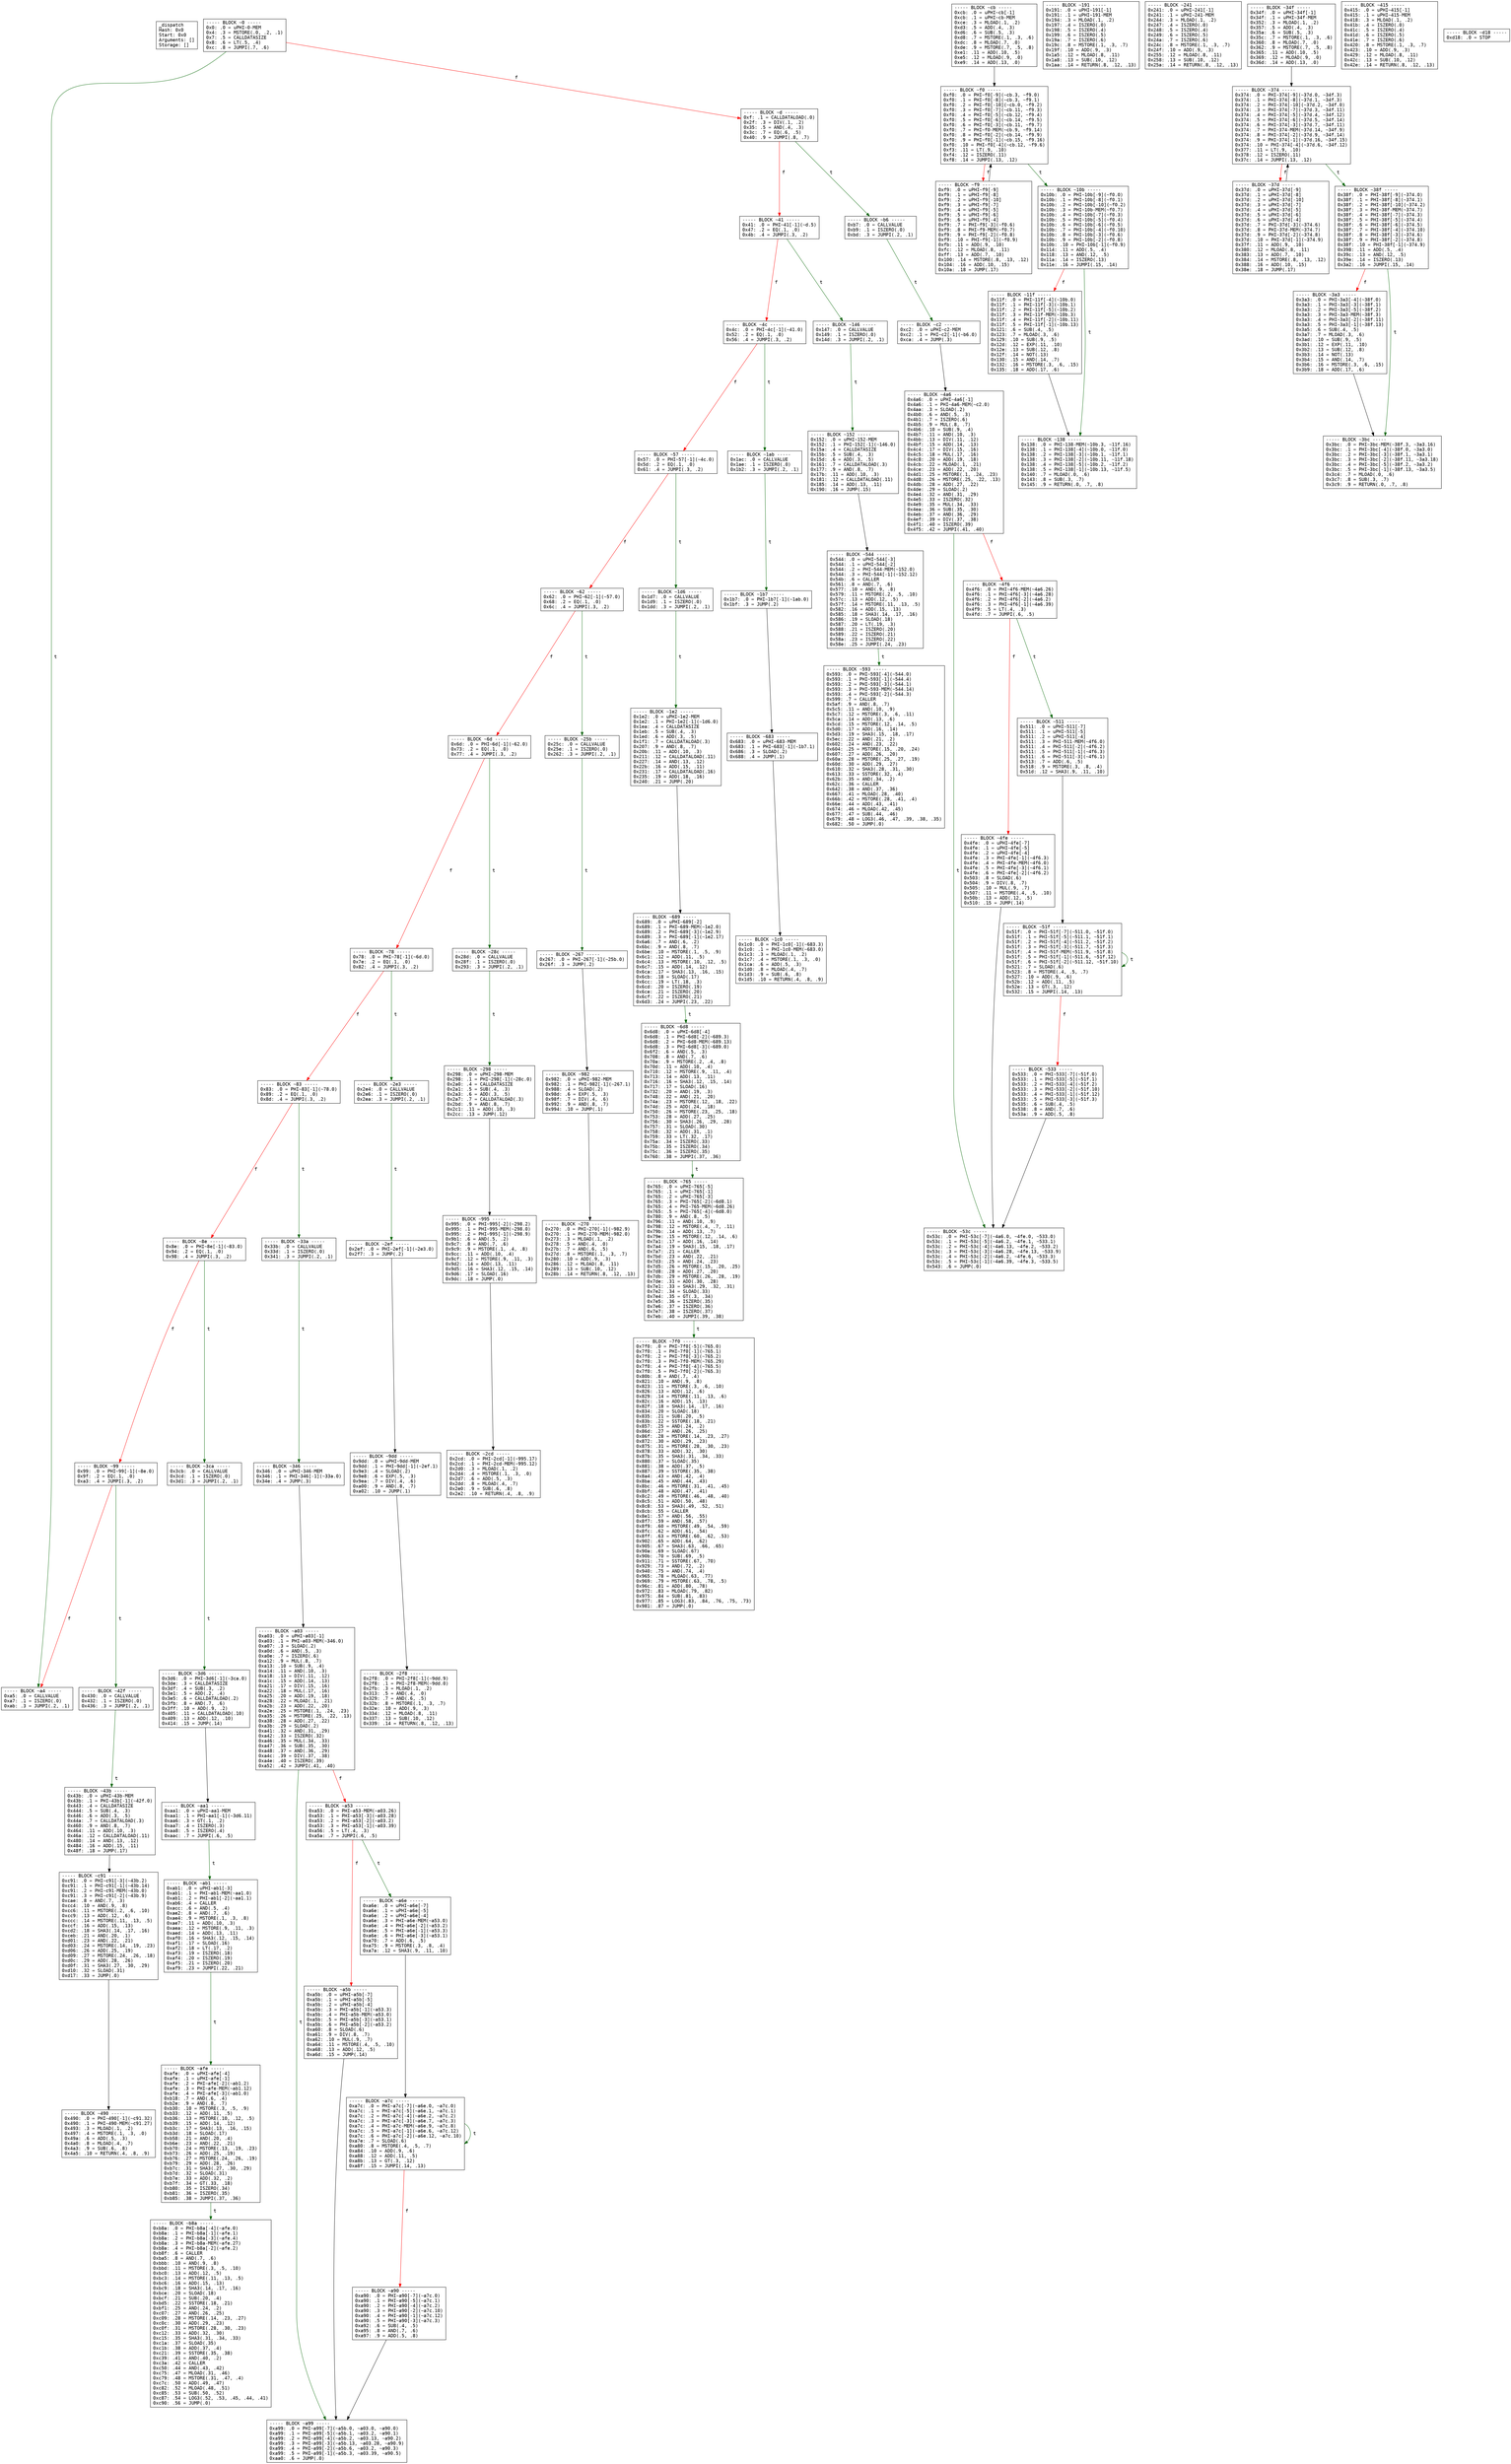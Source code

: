 
digraph G {
graph [fontname = "consolas"];
node  [fontname = "consolas"];
edge  [fontname = "consolas"];
ff [label="{_dispatch\lHash: 0x0\lStart: 0x0\lArguments: []\lStorage: []\l}", shape="record"];
block_0 [label="----- BLOCK ~0 -----\l0x0: .0 = uPHI~0-MEM\l0x4: .3 = MSTORE(.0, .2, .1)\l0x7: .5 = CALLDATASIZE\l0x8: .6 = LT(.5, .4)\l0xc: .8 = JUMPI(.7, .6)\l", shape="record"];
block_d [label="----- BLOCK ~d -----\l0xf: .1 = CALLDATALOAD(.0)\l0x2f: .3 = DIV(.1, .2)\l0x35: .5 = AND(.4, .3)\l0x3c: .7 = EQ(.6, .5)\l0x40: .9 = JUMPI(.8, .7)\l", shape="record"];
block_41 [label="----- BLOCK ~41 -----\l0x41: .0 = PHI~41[-1](~d.5)\l0x47: .2 = EQ(.1, .0)\l0x4b: .4 = JUMPI(.3, .2)\l", shape="record"];
block_4c [label="----- BLOCK ~4c -----\l0x4c: .0 = PHI~4c[-1](~41.0)\l0x52: .2 = EQ(.1, .0)\l0x56: .4 = JUMPI(.3, .2)\l", shape="record"];
block_57 [label="----- BLOCK ~57 -----\l0x57: .0 = PHI~57[-1](~4c.0)\l0x5d: .2 = EQ(.1, .0)\l0x61: .4 = JUMPI(.3, .2)\l", shape="record"];
block_62 [label="----- BLOCK ~62 -----\l0x62: .0 = PHI~62[-1](~57.0)\l0x68: .2 = EQ(.1, .0)\l0x6c: .4 = JUMPI(.3, .2)\l", shape="record"];
block_6d [label="----- BLOCK ~6d -----\l0x6d: .0 = PHI~6d[-1](~62.0)\l0x73: .2 = EQ(.1, .0)\l0x77: .4 = JUMPI(.3, .2)\l", shape="record"];
block_78 [label="----- BLOCK ~78 -----\l0x78: .0 = PHI~78[-1](~6d.0)\l0x7e: .2 = EQ(.1, .0)\l0x82: .4 = JUMPI(.3, .2)\l", shape="record"];
block_83 [label="----- BLOCK ~83 -----\l0x83: .0 = PHI~83[-1](~78.0)\l0x89: .2 = EQ(.1, .0)\l0x8d: .4 = JUMPI(.3, .2)\l", shape="record"];
block_8e [label="----- BLOCK ~8e -----\l0x8e: .0 = PHI~8e[-1](~83.0)\l0x94: .2 = EQ(.1, .0)\l0x98: .4 = JUMPI(.3, .2)\l", shape="record"];
block_99 [label="----- BLOCK ~99 -----\l0x99: .0 = PHI~99[-1](~8e.0)\l0x9f: .2 = EQ(.1, .0)\l0xa3: .4 = JUMPI(.3, .2)\l", shape="record"];
block_a4 [label="----- BLOCK ~a4 -----\l0xa5: .0 = CALLVALUE\l0xa7: .1 = ISZERO(.0)\l0xab: .3 = JUMPI(.2, .1)\l", shape="record"];
block_b6 [label="----- BLOCK ~b6 -----\l0xb7: .0 = CALLVALUE\l0xb9: .1 = ISZERO(.0)\l0xbd: .3 = JUMPI(.2, .1)\l", shape="record"];
block_c2 [label="----- BLOCK ~c2 -----\l0xc2: .0 = uPHI~c2-MEM\l0xc2: .1 = PHI~c2[-1](~b6.0)\l0xca: .4 = JUMP(.3)\l", shape="record"];
block_cb [label="----- BLOCK ~cb -----\l0xcb: .0 = uPHI~cb[-1]\l0xcb: .1 = uPHI~cb-MEM\l0xce: .3 = MLOAD(.1, .2)\l0xd3: .5 = ADD(.4, .3)\l0xd6: .6 = SUB(.5, .3)\l0xd8: .7 = MSTORE(.1, .3, .6)\l0xdc: .8 = MLOAD(.7, .0)\l0xde: .9 = MSTORE(.7, .5, .8)\l0xe1: .11 = ADD(.10, .5)\l0xe5: .12 = MLOAD(.9, .0)\l0xe9: .14 = ADD(.13, .0)\l", shape="record"];
block_f0 [label="----- BLOCK ~f0 -----\l0xf0: .0 = PHI~f0[-9](~cb.3, ~f9.0)\l0xf0: .1 = PHI~f0[-8](~cb.3, ~f9.1)\l0xf0: .2 = PHI~f0[-10](~cb.0, ~f9.2)\l0xf0: .3 = PHI~f0[-7](~cb.11, ~f9.3)\l0xf0: .4 = PHI~f0[-5](~cb.12, ~f9.4)\l0xf0: .5 = PHI~f0[-6](~cb.14, ~f9.5)\l0xf0: .6 = PHI~f0[-3](~cb.11, ~f9.7)\l0xf0: .7 = PHI~f0-MEM(~cb.9, ~f9.14)\l0xf0: .8 = PHI~f0[-2](~cb.14, ~f9.9)\l0xf0: .9 = PHI~f0[-1](~cb.15, ~f9.16)\l0xf0: .10 = PHI~f0[-4](~cb.12, ~f9.6)\l0xf3: .11 = LT(.9, .10)\l0xf4: .12 = ISZERO(.11)\l0xf8: .14 = JUMPI(.13, .12)\l", shape="record"];
block_f9 [label="----- BLOCK ~f9 -----\l0xf9: .0 = uPHI~f9[-9]\l0xf9: .1 = uPHI~f9[-8]\l0xf9: .2 = uPHI~f9[-10]\l0xf9: .3 = uPHI~f9[-7]\l0xf9: .4 = uPHI~f9[-5]\l0xf9: .5 = uPHI~f9[-6]\l0xf9: .6 = uPHI~f9[-4]\l0xf9: .7 = PHI~f9[-3](~f0.6)\l0xf9: .8 = PHI~f9-MEM(~f0.7)\l0xf9: .9 = PHI~f9[-2](~f0.8)\l0xf9: .10 = PHI~f9[-1](~f0.9)\l0xfb: .11 = ADD(.9, .10)\l0xfc: .12 = MLOAD(.8, .11)\l0xff: .13 = ADD(.7, .10)\l0x100: .14 = MSTORE(.8, .13, .12)\l0x104: .16 = ADD(.10, .15)\l0x10a: .18 = JUMP(.17)\l", shape="record"];
block_10b [label="----- BLOCK ~10b -----\l0x10b: .0 = PHI~10b[-9](~f0.0)\l0x10b: .1 = PHI~10b[-8](~f0.1)\l0x10b: .2 = PHI~10b[-10](~f0.2)\l0x10b: .3 = PHI~10b-MEM(~f0.7)\l0x10b: .4 = PHI~10b[-7](~f0.3)\l0x10b: .5 = PHI~10b[-5](~f0.4)\l0x10b: .6 = PHI~10b[-6](~f0.5)\l0x10b: .7 = PHI~10b[-4](~f0.10)\l0x10b: .8 = PHI~10b[-3](~f0.6)\l0x10b: .9 = PHI~10b[-2](~f0.8)\l0x10b: .10 = PHI~10b[-1](~f0.9)\l0x114: .11 = ADD(.5, .4)\l0x118: .13 = AND(.12, .5)\l0x11a: .14 = ISZERO(.13)\l0x11e: .16 = JUMPI(.15, .14)\l", shape="record"];
block_11f [label="----- BLOCK ~11f -----\l0x11f: .0 = PHI~11f[-4](~10b.0)\l0x11f: .1 = PHI~11f[-3](~10b.1)\l0x11f: .2 = PHI~11f[-5](~10b.2)\l0x11f: .3 = PHI~11f-MEM(~10b.3)\l0x11f: .4 = PHI~11f[-2](~10b.11)\l0x11f: .5 = PHI~11f[-1](~10b.13)\l0x121: .6 = SUB(.4, .5)\l0x123: .7 = MLOAD(.3, .6)\l0x129: .10 = SUB(.9, .5)\l0x12d: .12 = EXP(.11, .10)\l0x12e: .13 = SUB(.12, .8)\l0x12f: .14 = NOT(.13)\l0x130: .15 = AND(.14, .7)\l0x132: .16 = MSTORE(.3, .6, .15)\l0x135: .18 = ADD(.17, .6)\l", shape="record"];
block_138 [label="----- BLOCK ~138 -----\l0x138: .0 = PHI~138-MEM(~10b.3, ~11f.16)\l0x138: .1 = PHI~138[-4](~10b.0, ~11f.0)\l0x138: .2 = PHI~138[-3](~10b.1, ~11f.1)\l0x138: .3 = PHI~138[-2](~10b.11, ~11f.18)\l0x138: .4 = PHI~138[-5](~10b.2, ~11f.2)\l0x138: .5 = PHI~138[-1](~10b.13, ~11f.5)\l0x140: .7 = MLOAD(.0, .6)\l0x143: .8 = SUB(.3, .7)\l0x145: .9 = RETURN(.0, .7, .8)\l", shape="record"];
block_146 [label="----- BLOCK ~146 -----\l0x147: .0 = CALLVALUE\l0x149: .1 = ISZERO(.0)\l0x14d: .3 = JUMPI(.2, .1)\l", shape="record"];
block_152 [label="----- BLOCK ~152 -----\l0x152: .0 = uPHI~152-MEM\l0x152: .1 = PHI~152[-1](~146.0)\l0x15a: .4 = CALLDATASIZE\l0x15b: .5 = SUB(.4, .3)\l0x15d: .6 = ADD(.3, .5)\l0x161: .7 = CALLDATALOAD(.3)\l0x177: .9 = AND(.8, .7)\l0x17b: .11 = ADD(.10, .3)\l0x181: .12 = CALLDATALOAD(.11)\l0x185: .14 = ADD(.13, .11)\l0x190: .16 = JUMP(.15)\l", shape="record"];
block_191 [label="----- BLOCK ~191 -----\l0x191: .0 = uPHI~191[-1]\l0x191: .1 = uPHI~191-MEM\l0x194: .3 = MLOAD(.1, .2)\l0x197: .4 = ISZERO(.0)\l0x198: .5 = ISZERO(.4)\l0x199: .6 = ISZERO(.5)\l0x19a: .7 = ISZERO(.6)\l0x19c: .8 = MSTORE(.1, .3, .7)\l0x19f: .10 = ADD(.9, .3)\l0x1a5: .12 = MLOAD(.8, .11)\l0x1a8: .13 = SUB(.10, .12)\l0x1aa: .14 = RETURN(.8, .12, .13)\l", shape="record"];
block_1ab [label="----- BLOCK ~1ab -----\l0x1ac: .0 = CALLVALUE\l0x1ae: .1 = ISZERO(.0)\l0x1b2: .3 = JUMPI(.2, .1)\l", shape="record"];
block_1b7 [label="----- BLOCK ~1b7 -----\l0x1b7: .0 = PHI~1b7[-1](~1ab.0)\l0x1bf: .3 = JUMP(.2)\l", shape="record"];
block_1c0 [label="----- BLOCK ~1c0 -----\l0x1c0: .0 = PHI~1c0[-1](~683.3)\l0x1c0: .1 = PHI~1c0-MEM(~683.0)\l0x1c3: .3 = MLOAD(.1, .2)\l0x1c7: .4 = MSTORE(.1, .3, .0)\l0x1ca: .6 = ADD(.5, .3)\l0x1d0: .8 = MLOAD(.4, .7)\l0x1d3: .9 = SUB(.6, .8)\l0x1d5: .10 = RETURN(.4, .8, .9)\l", shape="record"];
block_1d6 [label="----- BLOCK ~1d6 -----\l0x1d7: .0 = CALLVALUE\l0x1d9: .1 = ISZERO(.0)\l0x1dd: .3 = JUMPI(.2, .1)\l", shape="record"];
block_1e2 [label="----- BLOCK ~1e2 -----\l0x1e2: .0 = uPHI~1e2-MEM\l0x1e2: .1 = PHI~1e2[-1](~1d6.0)\l0x1ea: .4 = CALLDATASIZE\l0x1eb: .5 = SUB(.4, .3)\l0x1ed: .6 = ADD(.3, .5)\l0x1f1: .7 = CALLDATALOAD(.3)\l0x207: .9 = AND(.8, .7)\l0x20b: .11 = ADD(.10, .3)\l0x211: .12 = CALLDATALOAD(.11)\l0x227: .14 = AND(.13, .12)\l0x22b: .16 = ADD(.15, .11)\l0x231: .17 = CALLDATALOAD(.16)\l0x235: .19 = ADD(.18, .16)\l0x240: .21 = JUMP(.20)\l", shape="record"];
block_241 [label="----- BLOCK ~241 -----\l0x241: .0 = uPHI~241[-1]\l0x241: .1 = uPHI~241-MEM\l0x244: .3 = MLOAD(.1, .2)\l0x247: .4 = ISZERO(.0)\l0x248: .5 = ISZERO(.4)\l0x249: .6 = ISZERO(.5)\l0x24a: .7 = ISZERO(.6)\l0x24c: .8 = MSTORE(.1, .3, .7)\l0x24f: .10 = ADD(.9, .3)\l0x255: .12 = MLOAD(.8, .11)\l0x258: .13 = SUB(.10, .12)\l0x25a: .14 = RETURN(.8, .12, .13)\l", shape="record"];
block_25b [label="----- BLOCK ~25b -----\l0x25c: .0 = CALLVALUE\l0x25e: .1 = ISZERO(.0)\l0x262: .3 = JUMPI(.2, .1)\l", shape="record"];
block_267 [label="----- BLOCK ~267 -----\l0x267: .0 = PHI~267[-1](~25b.0)\l0x26f: .3 = JUMP(.2)\l", shape="record"];
block_270 [label="----- BLOCK ~270 -----\l0x270: .0 = PHI~270[-1](~982.9)\l0x270: .1 = PHI~270-MEM(~982.0)\l0x273: .3 = MLOAD(.1, .2)\l0x278: .5 = AND(.4, .0)\l0x27b: .7 = AND(.6, .5)\l0x27d: .8 = MSTORE(.1, .3, .7)\l0x280: .10 = ADD(.9, .3)\l0x286: .12 = MLOAD(.8, .11)\l0x289: .13 = SUB(.10, .12)\l0x28b: .14 = RETURN(.8, .12, .13)\l", shape="record"];
block_28c [label="----- BLOCK ~28c -----\l0x28d: .0 = CALLVALUE\l0x28f: .1 = ISZERO(.0)\l0x293: .3 = JUMPI(.2, .1)\l", shape="record"];
block_298 [label="----- BLOCK ~298 -----\l0x298: .0 = uPHI~298-MEM\l0x298: .1 = PHI~298[-1](~28c.0)\l0x2a0: .4 = CALLDATASIZE\l0x2a1: .5 = SUB(.4, .3)\l0x2a3: .6 = ADD(.3, .5)\l0x2a7: .7 = CALLDATALOAD(.3)\l0x2bd: .9 = AND(.8, .7)\l0x2c1: .11 = ADD(.10, .3)\l0x2cc: .13 = JUMP(.12)\l", shape="record"];
block_2cd [label="----- BLOCK ~2cd -----\l0x2cd: .0 = PHI~2cd[-1](~995.17)\l0x2cd: .1 = PHI~2cd-MEM(~995.12)\l0x2d0: .3 = MLOAD(.1, .2)\l0x2d4: .4 = MSTORE(.1, .3, .0)\l0x2d7: .6 = ADD(.5, .3)\l0x2dd: .8 = MLOAD(.4, .7)\l0x2e0: .9 = SUB(.6, .8)\l0x2e2: .10 = RETURN(.4, .8, .9)\l", shape="record"];
block_2e3 [label="----- BLOCK ~2e3 -----\l0x2e4: .0 = CALLVALUE\l0x2e6: .1 = ISZERO(.0)\l0x2ea: .3 = JUMPI(.2, .1)\l", shape="record"];
block_2ef [label="----- BLOCK ~2ef -----\l0x2ef: .0 = PHI~2ef[-1](~2e3.0)\l0x2f7: .3 = JUMP(.2)\l", shape="record"];
block_2f8 [label="----- BLOCK ~2f8 -----\l0x2f8: .0 = PHI~2f8[-1](~9dd.9)\l0x2f8: .1 = PHI~2f8-MEM(~9dd.0)\l0x2fb: .3 = MLOAD(.1, .2)\l0x313: .5 = AND(.4, .0)\l0x329: .7 = AND(.6, .5)\l0x32b: .8 = MSTORE(.1, .3, .7)\l0x32e: .10 = ADD(.9, .3)\l0x334: .12 = MLOAD(.8, .11)\l0x337: .13 = SUB(.10, .12)\l0x339: .14 = RETURN(.8, .12, .13)\l", shape="record"];
block_33a [label="----- BLOCK ~33a -----\l0x33b: .0 = CALLVALUE\l0x33d: .1 = ISZERO(.0)\l0x341: .3 = JUMPI(.2, .1)\l", shape="record"];
block_346 [label="----- BLOCK ~346 -----\l0x346: .0 = uPHI~346-MEM\l0x346: .1 = PHI~346[-1](~33a.0)\l0x34e: .4 = JUMP(.3)\l", shape="record"];
block_34f [label="----- BLOCK ~34f -----\l0x34f: .0 = uPHI~34f[-1]\l0x34f: .1 = uPHI~34f-MEM\l0x352: .3 = MLOAD(.1, .2)\l0x357: .5 = ADD(.4, .3)\l0x35a: .6 = SUB(.5, .3)\l0x35c: .7 = MSTORE(.1, .3, .6)\l0x360: .8 = MLOAD(.7, .0)\l0x362: .9 = MSTORE(.7, .5, .8)\l0x365: .11 = ADD(.10, .5)\l0x369: .12 = MLOAD(.9, .0)\l0x36d: .14 = ADD(.13, .0)\l", shape="record"];
block_374 [label="----- BLOCK ~374 -----\l0x374: .0 = PHI~374[-9](~37d.0, ~34f.3)\l0x374: .1 = PHI~374[-8](~37d.1, ~34f.3)\l0x374: .2 = PHI~374[-10](~37d.2, ~34f.0)\l0x374: .3 = PHI~374[-7](~37d.3, ~34f.11)\l0x374: .4 = PHI~374[-5](~37d.4, ~34f.12)\l0x374: .5 = PHI~374[-6](~37d.5, ~34f.14)\l0x374: .6 = PHI~374[-3](~37d.7, ~34f.11)\l0x374: .7 = PHI~374-MEM(~37d.14, ~34f.9)\l0x374: .8 = PHI~374[-2](~37d.9, ~34f.14)\l0x374: .9 = PHI~374[-1](~37d.16, ~34f.15)\l0x374: .10 = PHI~374[-4](~37d.6, ~34f.12)\l0x377: .11 = LT(.9, .10)\l0x378: .12 = ISZERO(.11)\l0x37c: .14 = JUMPI(.13, .12)\l", shape="record"];
block_37d [label="----- BLOCK ~37d -----\l0x37d: .0 = uPHI~37d[-9]\l0x37d: .1 = uPHI~37d[-8]\l0x37d: .2 = uPHI~37d[-10]\l0x37d: .3 = uPHI~37d[-7]\l0x37d: .4 = uPHI~37d[-5]\l0x37d: .5 = uPHI~37d[-6]\l0x37d: .6 = uPHI~37d[-4]\l0x37d: .7 = PHI~37d[-3](~374.6)\l0x37d: .8 = PHI~37d-MEM(~374.7)\l0x37d: .9 = PHI~37d[-2](~374.8)\l0x37d: .10 = PHI~37d[-1](~374.9)\l0x37f: .11 = ADD(.9, .10)\l0x380: .12 = MLOAD(.8, .11)\l0x383: .13 = ADD(.7, .10)\l0x384: .14 = MSTORE(.8, .13, .12)\l0x388: .16 = ADD(.10, .15)\l0x38e: .18 = JUMP(.17)\l", shape="record"];
block_38f [label="----- BLOCK ~38f -----\l0x38f: .0 = PHI~38f[-9](~374.0)\l0x38f: .1 = PHI~38f[-8](~374.1)\l0x38f: .2 = PHI~38f[-10](~374.2)\l0x38f: .3 = PHI~38f-MEM(~374.7)\l0x38f: .4 = PHI~38f[-7](~374.3)\l0x38f: .5 = PHI~38f[-5](~374.4)\l0x38f: .6 = PHI~38f[-6](~374.5)\l0x38f: .7 = PHI~38f[-4](~374.10)\l0x38f: .8 = PHI~38f[-3](~374.6)\l0x38f: .9 = PHI~38f[-2](~374.8)\l0x38f: .10 = PHI~38f[-1](~374.9)\l0x398: .11 = ADD(.5, .4)\l0x39c: .13 = AND(.12, .5)\l0x39e: .14 = ISZERO(.13)\l0x3a2: .16 = JUMPI(.15, .14)\l", shape="record"];
block_3a3 [label="----- BLOCK ~3a3 -----\l0x3a3: .0 = PHI~3a3[-4](~38f.0)\l0x3a3: .1 = PHI~3a3[-3](~38f.1)\l0x3a3: .2 = PHI~3a3[-5](~38f.2)\l0x3a3: .3 = PHI~3a3-MEM(~38f.3)\l0x3a3: .4 = PHI~3a3[-2](~38f.11)\l0x3a3: .5 = PHI~3a3[-1](~38f.13)\l0x3a5: .6 = SUB(.4, .5)\l0x3a7: .7 = MLOAD(.3, .6)\l0x3ad: .10 = SUB(.9, .5)\l0x3b1: .12 = EXP(.11, .10)\l0x3b2: .13 = SUB(.12, .8)\l0x3b3: .14 = NOT(.13)\l0x3b4: .15 = AND(.14, .7)\l0x3b6: .16 = MSTORE(.3, .6, .15)\l0x3b9: .18 = ADD(.17, .6)\l", shape="record"];
block_3bc [label="----- BLOCK ~3bc -----\l0x3bc: .0 = PHI~3bc-MEM(~38f.3, ~3a3.16)\l0x3bc: .1 = PHI~3bc[-4](~38f.0, ~3a3.0)\l0x3bc: .2 = PHI~3bc[-3](~38f.1, ~3a3.1)\l0x3bc: .3 = PHI~3bc[-2](~38f.11, ~3a3.18)\l0x3bc: .4 = PHI~3bc[-5](~38f.2, ~3a3.2)\l0x3bc: .5 = PHI~3bc[-1](~38f.13, ~3a3.5)\l0x3c4: .7 = MLOAD(.0, .6)\l0x3c7: .8 = SUB(.3, .7)\l0x3c9: .9 = RETURN(.0, .7, .8)\l", shape="record"];
block_3ca [label="----- BLOCK ~3ca -----\l0x3cb: .0 = CALLVALUE\l0x3cd: .1 = ISZERO(.0)\l0x3d1: .3 = JUMPI(.2, .1)\l", shape="record"];
block_3d6 [label="----- BLOCK ~3d6 -----\l0x3d6: .0 = PHI~3d6[-1](~3ca.0)\l0x3de: .3 = CALLDATASIZE\l0x3df: .4 = SUB(.3, .2)\l0x3e1: .5 = ADD(.2, .4)\l0x3e5: .6 = CALLDATALOAD(.2)\l0x3fb: .8 = AND(.7, .6)\l0x3ff: .10 = ADD(.9, .2)\l0x405: .11 = CALLDATALOAD(.10)\l0x409: .13 = ADD(.12, .10)\l0x414: .15 = JUMP(.14)\l", shape="record"];
block_415 [label="----- BLOCK ~415 -----\l0x415: .0 = uPHI~415[-1]\l0x415: .1 = uPHI~415-MEM\l0x418: .3 = MLOAD(.1, .2)\l0x41b: .4 = ISZERO(.0)\l0x41c: .5 = ISZERO(.4)\l0x41d: .6 = ISZERO(.5)\l0x41e: .7 = ISZERO(.6)\l0x420: .8 = MSTORE(.1, .3, .7)\l0x423: .10 = ADD(.9, .3)\l0x429: .12 = MLOAD(.8, .11)\l0x42c: .13 = SUB(.10, .12)\l0x42e: .14 = RETURN(.8, .12, .13)\l", shape="record"];
block_42f [label="----- BLOCK ~42f -----\l0x430: .0 = CALLVALUE\l0x432: .1 = ISZERO(.0)\l0x436: .3 = JUMPI(.2, .1)\l", shape="record"];
block_43b [label="----- BLOCK ~43b -----\l0x43b: .0 = uPHI~43b-MEM\l0x43b: .1 = PHI~43b[-1](~42f.0)\l0x443: .4 = CALLDATASIZE\l0x444: .5 = SUB(.4, .3)\l0x446: .6 = ADD(.3, .5)\l0x44a: .7 = CALLDATALOAD(.3)\l0x460: .9 = AND(.8, .7)\l0x464: .11 = ADD(.10, .3)\l0x46a: .12 = CALLDATALOAD(.11)\l0x480: .14 = AND(.13, .12)\l0x484: .16 = ADD(.15, .11)\l0x48f: .18 = JUMP(.17)\l", shape="record"];
block_490 [label="----- BLOCK ~490 -----\l0x490: .0 = PHI~490[-1](~c91.32)\l0x490: .1 = PHI~490-MEM(~c91.27)\l0x493: .3 = MLOAD(.1, .2)\l0x497: .4 = MSTORE(.1, .3, .0)\l0x49a: .6 = ADD(.5, .3)\l0x4a0: .8 = MLOAD(.4, .7)\l0x4a3: .9 = SUB(.6, .8)\l0x4a5: .10 = RETURN(.4, .8, .9)\l", shape="record"];
block_4a6 [label="----- BLOCK ~4a6 -----\l0x4a6: .0 = uPHI~4a6[-1]\l0x4a6: .1 = PHI~4a6-MEM(~c2.0)\l0x4aa: .3 = SLOAD(.2)\l0x4b0: .6 = AND(.5, .3)\l0x4b1: .7 = ISZERO(.6)\l0x4b5: .9 = MUL(.8, .7)\l0x4b6: .10 = SUB(.9, .4)\l0x4b7: .11 = AND(.10, .3)\l0x4bb: .13 = DIV(.11, .12)\l0x4bf: .15 = ADD(.14, .13)\l0x4c4: .17 = DIV(.15, .16)\l0x4c5: .18 = MUL(.17, .16)\l0x4c8: .20 = ADD(.19, .18)\l0x4cb: .22 = MLOAD(.1, .21)\l0x4ce: .23 = ADD(.22, .20)\l0x4d1: .25 = MSTORE(.1, .24, .23)\l0x4d8: .26 = MSTORE(.25, .22, .13)\l0x4db: .28 = ADD(.27, .22)\l0x4de: .29 = SLOAD(.2)\l0x4e4: .32 = AND(.31, .29)\l0x4e5: .33 = ISZERO(.32)\l0x4e9: .35 = MUL(.34, .33)\l0x4ea: .36 = SUB(.35, .30)\l0x4eb: .37 = AND(.36, .29)\l0x4ef: .39 = DIV(.37, .38)\l0x4f1: .40 = ISZERO(.39)\l0x4f5: .42 = JUMPI(.41, .40)\l", shape="record"];
block_4f6 [label="----- BLOCK ~4f6 -----\l0x4f6: .0 = PHI~4f6-MEM(~4a6.26)\l0x4f6: .1 = PHI~4f6[-3](~4a6.28)\l0x4f6: .2 = PHI~4f6[-2](~4a6.2)\l0x4f6: .3 = PHI~4f6[-1](~4a6.39)\l0x4f9: .5 = LT(.4, .3)\l0x4fd: .7 = JUMPI(.6, .5)\l", shape="record"];
block_4fe [label="----- BLOCK ~4fe -----\l0x4fe: .0 = uPHI~4fe[-7]\l0x4fe: .1 = uPHI~4fe[-5]\l0x4fe: .2 = uPHI~4fe[-4]\l0x4fe: .3 = PHI~4fe[-1](~4f6.3)\l0x4fe: .4 = PHI~4fe-MEM(~4f6.0)\l0x4fe: .5 = PHI~4fe[-3](~4f6.1)\l0x4fe: .6 = PHI~4fe[-2](~4f6.2)\l0x503: .8 = SLOAD(.6)\l0x504: .9 = DIV(.8, .7)\l0x505: .10 = MUL(.9, .7)\l0x507: .11 = MSTORE(.4, .5, .10)\l0x50b: .13 = ADD(.12, .5)\l0x510: .15 = JUMP(.14)\l", shape="record"];
block_511 [label="----- BLOCK ~511 -----\l0x511: .0 = uPHI~511[-7]\l0x511: .1 = uPHI~511[-5]\l0x511: .2 = uPHI~511[-4]\l0x511: .3 = PHI~511-MEM(~4f6.0)\l0x511: .4 = PHI~511[-2](~4f6.2)\l0x511: .5 = PHI~511[-1](~4f6.3)\l0x511: .6 = PHI~511[-3](~4f6.1)\l0x513: .7 = ADD(.6, .5)\l0x518: .9 = MSTORE(.3, .8, .4)\l0x51d: .12 = SHA3(.9, .11, .10)\l", shape="record"];
block_51f [label="----- BLOCK ~51f -----\l0x51f: .0 = PHI~51f[-7](~511.0, ~51f.0)\l0x51f: .1 = PHI~51f[-5](~511.1, ~51f.1)\l0x51f: .2 = PHI~51f[-4](~511.2, ~51f.2)\l0x51f: .3 = PHI~51f[-3](~511.7, ~51f.3)\l0x51f: .4 = PHI~51f-MEM(~511.9, ~51f.8)\l0x51f: .5 = PHI~51f[-1](~511.6, ~51f.12)\l0x51f: .6 = PHI~51f[-2](~511.12, ~51f.10)\l0x521: .7 = SLOAD(.6)\l0x523: .8 = MSTORE(.4, .5, .7)\l0x527: .10 = ADD(.9, .6)\l0x52b: .12 = ADD(.11, .5)\l0x52e: .13 = GT(.3, .12)\l0x532: .15 = JUMPI(.14, .13)\l", shape="record"];
block_533 [label="----- BLOCK ~533 -----\l0x533: .0 = PHI~533[-7](~51f.0)\l0x533: .1 = PHI~533[-5](~51f.1)\l0x533: .2 = PHI~533[-4](~51f.2)\l0x533: .3 = PHI~533[-2](~51f.10)\l0x533: .4 = PHI~533[-1](~51f.12)\l0x533: .5 = PHI~533[-3](~51f.3)\l0x535: .6 = SUB(.4, .5)\l0x538: .8 = AND(.7, .6)\l0x53a: .9 = ADD(.5, .8)\l", shape="record"];
block_53c [label="----- BLOCK ~53c -----\l0x53c: .0 = PHI~53c[-7](~4a6.0, ~4fe.0, ~533.0)\l0x53c: .1 = PHI~53c[-5](~4a6.2, ~4fe.1, ~533.1)\l0x53c: .2 = PHI~53c[-4](~4a6.13, ~4fe.2, ~533.2)\l0x53c: .3 = PHI~53c[-3](~4a6.28, ~4fe.13, ~533.9)\l0x53c: .4 = PHI~53c[-2](~4a6.2, ~4fe.6, ~533.3)\l0x53c: .5 = PHI~53c[-1](~4a6.39, ~4fe.3, ~533.5)\l0x543: .6 = JUMP(.0)\l", shape="record"];
block_544 [label="----- BLOCK ~544 -----\l0x544: .0 = uPHI~544[-3]\l0x544: .1 = uPHI~544[-2]\l0x544: .2 = PHI~544-MEM(~152.0)\l0x544: .3 = PHI~544[-1](~152.12)\l0x54b: .6 = CALLER\l0x561: .8 = AND(.7, .6)\l0x577: .10 = AND(.9, .8)\l0x579: .11 = MSTORE(.2, .5, .10)\l0x57c: .13 = ADD(.12, .5)\l0x57f: .14 = MSTORE(.11, .13, .5)\l0x582: .16 = ADD(.15, .13)\l0x585: .18 = SHA3(.14, .17, .16)\l0x586: .19 = SLOAD(.18)\l0x587: .20 = LT(.19, .3)\l0x588: .21 = ISZERO(.20)\l0x589: .22 = ISZERO(.21)\l0x58a: .23 = ISZERO(.22)\l0x58e: .25 = JUMPI(.24, .23)\l", shape="record"];
block_593 [label="----- BLOCK ~593 -----\l0x593: .0 = PHI~593[-4](~544.0)\l0x593: .1 = PHI~593[-1](~544.4)\l0x593: .2 = PHI~593[-3](~544.1)\l0x593: .3 = PHI~593-MEM(~544.14)\l0x593: .4 = PHI~593[-2](~544.3)\l0x599: .7 = CALLER\l0x5af: .9 = AND(.8, .7)\l0x5c5: .11 = AND(.10, .9)\l0x5c7: .12 = MSTORE(.3, .6, .11)\l0x5ca: .14 = ADD(.13, .6)\l0x5cd: .15 = MSTORE(.12, .14, .5)\l0x5d0: .17 = ADD(.16, .14)\l0x5d3: .19 = SHA3(.15, .18, .17)\l0x5ec: .22 = AND(.21, .2)\l0x602: .24 = AND(.23, .22)\l0x604: .25 = MSTORE(.15, .20, .24)\l0x607: .27 = ADD(.26, .20)\l0x60a: .28 = MSTORE(.25, .27, .19)\l0x60d: .30 = ADD(.29, .27)\l0x610: .32 = SHA3(.28, .31, .30)\l0x613: .33 = SSTORE(.32, .4)\l0x62b: .35 = AND(.34, .2)\l0x62c: .36 = CALLER\l0x642: .38 = AND(.37, .36)\l0x667: .41 = MLOAD(.28, .40)\l0x66b: .42 = MSTORE(.28, .41, .4)\l0x66e: .44 = ADD(.43, .41)\l0x674: .46 = MLOAD(.42, .45)\l0x677: .47 = SUB(.44, .46)\l0x679: .48 = LOG3(.46, .47, .39, .38, .35)\l0x682: .50 = JUMP(.0)\l", shape="record"];
block_683 [label="----- BLOCK ~683 -----\l0x683: .0 = uPHI~683-MEM\l0x683: .1 = PHI~683[-1](~1b7.1)\l0x686: .3 = SLOAD(.2)\l0x688: .4 = JUMP(.1)\l", shape="record"];
block_689 [label="----- BLOCK ~689 -----\l0x689: .0 = uPHI~689[-2]\l0x689: .1 = PHI~689-MEM(~1e2.0)\l0x689: .2 = PHI~689[-3](~1e2.9)\l0x689: .3 = PHI~689[-1](~1e2.17)\l0x6a6: .7 = AND(.6, .2)\l0x6bc: .9 = AND(.8, .7)\l0x6be: .10 = MSTORE(.1, .5, .9)\l0x6c1: .12 = ADD(.11, .5)\l0x6c4: .13 = MSTORE(.10, .12, .5)\l0x6c7: .15 = ADD(.14, .12)\l0x6ca: .17 = SHA3(.13, .16, .15)\l0x6cb: .18 = SLOAD(.17)\l0x6cc: .19 = LT(.18, .3)\l0x6cd: .20 = ISZERO(.19)\l0x6ce: .21 = ISZERO(.20)\l0x6cf: .22 = ISZERO(.21)\l0x6d3: .24 = JUMPI(.23, .22)\l", shape="record"];
block_6d8 [label="----- BLOCK ~6d8 -----\l0x6d8: .0 = uPHI~6d8[-4]\l0x6d8: .1 = PHI~6d8[-2](~689.3)\l0x6d8: .2 = PHI~6d8-MEM(~689.13)\l0x6d8: .3 = PHI~6d8[-3](~689.0)\l0x6f2: .6 = AND(.5, .3)\l0x708: .8 = AND(.7, .6)\l0x70a: .9 = MSTORE(.2, .4, .8)\l0x70d: .11 = ADD(.10, .4)\l0x710: .12 = MSTORE(.9, .11, .4)\l0x713: .14 = ADD(.13, .11)\l0x716: .16 = SHA3(.12, .15, .14)\l0x717: .17 = SLOAD(.16)\l0x732: .20 = AND(.19, .3)\l0x748: .22 = AND(.21, .20)\l0x74a: .23 = MSTORE(.12, .18, .22)\l0x74d: .25 = ADD(.24, .18)\l0x750: .26 = MSTORE(.23, .25, .18)\l0x753: .28 = ADD(.27, .25)\l0x756: .30 = SHA3(.26, .29, .28)\l0x757: .31 = SLOAD(.30)\l0x758: .32 = ADD(.31, .1)\l0x759: .33 = LT(.32, .17)\l0x75a: .34 = ISZERO(.33)\l0x75b: .35 = ISZERO(.34)\l0x75c: .36 = ISZERO(.35)\l0x760: .38 = JUMPI(.37, .36)\l", shape="record"];
block_765 [label="----- BLOCK ~765 -----\l0x765: .0 = uPHI~765[-5]\l0x765: .1 = uPHI~765[-1]\l0x765: .2 = uPHI~765[-3]\l0x765: .3 = PHI~765[-2](~6d8.1)\l0x765: .4 = PHI~765-MEM(~6d8.26)\l0x765: .5 = PHI~765[-4](~6d8.0)\l0x780: .9 = AND(.8, .5)\l0x796: .11 = AND(.10, .9)\l0x798: .12 = MSTORE(.4, .7, .11)\l0x79b: .14 = ADD(.13, .7)\l0x79e: .15 = MSTORE(.12, .14, .6)\l0x7a1: .17 = ADD(.16, .14)\l0x7a4: .19 = SHA3(.15, .18, .17)\l0x7a7: .21 = CALLER\l0x7bd: .23 = AND(.22, .21)\l0x7d3: .25 = AND(.24, .23)\l0x7d5: .26 = MSTORE(.15, .20, .25)\l0x7d8: .28 = ADD(.27, .20)\l0x7db: .29 = MSTORE(.26, .28, .19)\l0x7de: .31 = ADD(.30, .28)\l0x7e1: .33 = SHA3(.29, .32, .31)\l0x7e2: .34 = SLOAD(.33)\l0x7e4: .35 = GT(.3, .34)\l0x7e5: .36 = ISZERO(.35)\l0x7e6: .37 = ISZERO(.36)\l0x7e7: .38 = ISZERO(.37)\l0x7eb: .40 = JUMPI(.39, .38)\l", shape="record"];
block_7f0 [label="----- BLOCK ~7f0 -----\l0x7f0: .0 = PHI~7f0[-5](~765.0)\l0x7f0: .1 = PHI~7f0[-1](~765.1)\l0x7f0: .2 = PHI~7f0[-3](~765.2)\l0x7f0: .3 = PHI~7f0-MEM(~765.29)\l0x7f0: .4 = PHI~7f0[-4](~765.5)\l0x7f0: .5 = PHI~7f0[-2](~765.3)\l0x80b: .8 = AND(.7, .4)\l0x821: .10 = AND(.9, .8)\l0x823: .11 = MSTORE(.3, .6, .10)\l0x826: .13 = ADD(.12, .6)\l0x829: .14 = MSTORE(.11, .13, .6)\l0x82c: .16 = ADD(.15, .13)\l0x82f: .18 = SHA3(.14, .17, .16)\l0x834: .20 = SLOAD(.18)\l0x835: .21 = SUB(.20, .5)\l0x83b: .22 = SSTORE(.18, .21)\l0x857: .25 = AND(.24, .2)\l0x86d: .27 = AND(.26, .25)\l0x86f: .28 = MSTORE(.14, .23, .27)\l0x872: .30 = ADD(.29, .23)\l0x875: .31 = MSTORE(.28, .30, .23)\l0x878: .33 = ADD(.32, .30)\l0x87b: .35 = SHA3(.31, .34, .33)\l0x880: .37 = SLOAD(.35)\l0x881: .38 = ADD(.37, .5)\l0x887: .39 = SSTORE(.35, .38)\l0x8a4: .43 = AND(.42, .4)\l0x8ba: .45 = AND(.44, .43)\l0x8bc: .46 = MSTORE(.31, .41, .45)\l0x8bf: .48 = ADD(.47, .41)\l0x8c2: .49 = MSTORE(.46, .48, .40)\l0x8c5: .51 = ADD(.50, .48)\l0x8c8: .53 = SHA3(.49, .52, .51)\l0x8cb: .55 = CALLER\l0x8e1: .57 = AND(.56, .55)\l0x8f7: .59 = AND(.58, .57)\l0x8f9: .60 = MSTORE(.49, .54, .59)\l0x8fc: .62 = ADD(.61, .54)\l0x8ff: .63 = MSTORE(.60, .62, .53)\l0x902: .65 = ADD(.64, .62)\l0x905: .67 = SHA3(.63, .66, .65)\l0x90a: .69 = SLOAD(.67)\l0x90b: .70 = SUB(.69, .5)\l0x911: .71 = SSTORE(.67, .70)\l0x929: .73 = AND(.72, .2)\l0x940: .75 = AND(.74, .4)\l0x965: .78 = MLOAD(.63, .77)\l0x969: .79 = MSTORE(.63, .78, .5)\l0x96c: .81 = ADD(.80, .78)\l0x972: .83 = MLOAD(.79, .82)\l0x975: .84 = SUB(.81, .83)\l0x977: .85 = LOG3(.83, .84, .76, .75, .73)\l0x981: .87 = JUMP(.0)\l", shape="record"];
block_982 [label="----- BLOCK ~982 -----\l0x982: .0 = uPHI~982-MEM\l0x982: .1 = PHI~982[-1](~267.1)\l0x988: .4 = SLOAD(.2)\l0x98d: .6 = EXP(.5, .3)\l0x98f: .7 = DIV(.4, .6)\l0x992: .9 = AND(.8, .7)\l0x994: .10 = JUMP(.1)\l", shape="record"];
block_995 [label="----- BLOCK ~995 -----\l0x995: .0 = PHI~995[-2](~298.2)\l0x995: .1 = PHI~995-MEM(~298.0)\l0x995: .2 = PHI~995[-1](~298.9)\l0x9b1: .6 = AND(.5, .2)\l0x9c7: .8 = AND(.7, .6)\l0x9c9: .9 = MSTORE(.1, .4, .8)\l0x9cc: .11 = ADD(.10, .4)\l0x9cf: .12 = MSTORE(.9, .11, .3)\l0x9d2: .14 = ADD(.13, .11)\l0x9d5: .16 = SHA3(.12, .15, .14)\l0x9d6: .17 = SLOAD(.16)\l0x9dc: .18 = JUMP(.0)\l", shape="record"];
block_9dd [label="----- BLOCK ~9dd -----\l0x9dd: .0 = uPHI~9dd-MEM\l0x9dd: .1 = PHI~9dd[-1](~2ef.1)\l0x9e3: .4 = SLOAD(.2)\l0x9e8: .6 = EXP(.5, .3)\l0x9ea: .7 = DIV(.4, .6)\l0xa00: .9 = AND(.8, .7)\l0xa02: .10 = JUMP(.1)\l", shape="record"];
block_a03 [label="----- BLOCK ~a03 -----\l0xa03: .0 = uPHI~a03[-1]\l0xa03: .1 = PHI~a03-MEM(~346.0)\l0xa07: .3 = SLOAD(.2)\l0xa0d: .6 = AND(.5, .3)\l0xa0e: .7 = ISZERO(.6)\l0xa12: .9 = MUL(.8, .7)\l0xa13: .10 = SUB(.9, .4)\l0xa14: .11 = AND(.10, .3)\l0xa18: .13 = DIV(.11, .12)\l0xa1c: .15 = ADD(.14, .13)\l0xa21: .17 = DIV(.15, .16)\l0xa22: .18 = MUL(.17, .16)\l0xa25: .20 = ADD(.19, .18)\l0xa28: .22 = MLOAD(.1, .21)\l0xa2b: .23 = ADD(.22, .20)\l0xa2e: .25 = MSTORE(.1, .24, .23)\l0xa35: .26 = MSTORE(.25, .22, .13)\l0xa38: .28 = ADD(.27, .22)\l0xa3b: .29 = SLOAD(.2)\l0xa41: .32 = AND(.31, .29)\l0xa42: .33 = ISZERO(.32)\l0xa46: .35 = MUL(.34, .33)\l0xa47: .36 = SUB(.35, .30)\l0xa48: .37 = AND(.36, .29)\l0xa4c: .39 = DIV(.37, .38)\l0xa4e: .40 = ISZERO(.39)\l0xa52: .42 = JUMPI(.41, .40)\l", shape="record"];
block_a53 [label="----- BLOCK ~a53 -----\l0xa53: .0 = PHI~a53-MEM(~a03.26)\l0xa53: .1 = PHI~a53[-3](~a03.28)\l0xa53: .2 = PHI~a53[-2](~a03.2)\l0xa53: .3 = PHI~a53[-1](~a03.39)\l0xa56: .5 = LT(.4, .3)\l0xa5a: .7 = JUMPI(.6, .5)\l", shape="record"];
block_a5b [label="----- BLOCK ~a5b -----\l0xa5b: .0 = uPHI~a5b[-7]\l0xa5b: .1 = uPHI~a5b[-5]\l0xa5b: .2 = uPHI~a5b[-4]\l0xa5b: .3 = PHI~a5b[-1](~a53.3)\l0xa5b: .4 = PHI~a5b-MEM(~a53.0)\l0xa5b: .5 = PHI~a5b[-3](~a53.1)\l0xa5b: .6 = PHI~a5b[-2](~a53.2)\l0xa60: .8 = SLOAD(.6)\l0xa61: .9 = DIV(.8, .7)\l0xa62: .10 = MUL(.9, .7)\l0xa64: .11 = MSTORE(.4, .5, .10)\l0xa68: .13 = ADD(.12, .5)\l0xa6d: .15 = JUMP(.14)\l", shape="record"];
block_a6e [label="----- BLOCK ~a6e -----\l0xa6e: .0 = uPHI~a6e[-7]\l0xa6e: .1 = uPHI~a6e[-5]\l0xa6e: .2 = uPHI~a6e[-4]\l0xa6e: .3 = PHI~a6e-MEM(~a53.0)\l0xa6e: .4 = PHI~a6e[-2](~a53.2)\l0xa6e: .5 = PHI~a6e[-1](~a53.3)\l0xa6e: .6 = PHI~a6e[-3](~a53.1)\l0xa70: .7 = ADD(.6, .5)\l0xa75: .9 = MSTORE(.3, .8, .4)\l0xa7a: .12 = SHA3(.9, .11, .10)\l", shape="record"];
block_a7c [label="----- BLOCK ~a7c -----\l0xa7c: .0 = PHI~a7c[-7](~a6e.0, ~a7c.0)\l0xa7c: .1 = PHI~a7c[-5](~a6e.1, ~a7c.1)\l0xa7c: .2 = PHI~a7c[-4](~a6e.2, ~a7c.2)\l0xa7c: .3 = PHI~a7c[-3](~a6e.7, ~a7c.3)\l0xa7c: .4 = PHI~a7c-MEM(~a6e.9, ~a7c.8)\l0xa7c: .5 = PHI~a7c[-1](~a6e.6, ~a7c.12)\l0xa7c: .6 = PHI~a7c[-2](~a6e.12, ~a7c.10)\l0xa7e: .7 = SLOAD(.6)\l0xa80: .8 = MSTORE(.4, .5, .7)\l0xa84: .10 = ADD(.9, .6)\l0xa88: .12 = ADD(.11, .5)\l0xa8b: .13 = GT(.3, .12)\l0xa8f: .15 = JUMPI(.14, .13)\l", shape="record"];
block_a90 [label="----- BLOCK ~a90 -----\l0xa90: .0 = PHI~a90[-7](~a7c.0)\l0xa90: .1 = PHI~a90[-5](~a7c.1)\l0xa90: .2 = PHI~a90[-4](~a7c.2)\l0xa90: .3 = PHI~a90[-2](~a7c.10)\l0xa90: .4 = PHI~a90[-1](~a7c.12)\l0xa90: .5 = PHI~a90[-3](~a7c.3)\l0xa92: .6 = SUB(.4, .5)\l0xa95: .8 = AND(.7, .6)\l0xa97: .9 = ADD(.5, .8)\l", shape="record"];
block_a99 [label="----- BLOCK ~a99 -----\l0xa99: .0 = PHI~a99[-7](~a5b.0, ~a03.0, ~a90.0)\l0xa99: .1 = PHI~a99[-5](~a5b.1, ~a03.2, ~a90.1)\l0xa99: .2 = PHI~a99[-4](~a5b.2, ~a03.13, ~a90.2)\l0xa99: .3 = PHI~a99[-3](~a5b.13, ~a03.28, ~a90.9)\l0xa99: .4 = PHI~a99[-2](~a5b.6, ~a03.2, ~a90.3)\l0xa99: .5 = PHI~a99[-1](~a5b.3, ~a03.39, ~a90.5)\l0xaa0: .6 = JUMP(.0)\l", shape="record"];
block_aa1 [label="----- BLOCK ~aa1 -----\l0xaa1: .0 = uPHI~aa1-MEM\l0xaa1: .1 = PHI~aa1[-1](~3d6.11)\l0xaa6: .3 = GT(.1, .2)\l0xaa7: .4 = ISZERO(.3)\l0xaa8: .5 = ISZERO(.4)\l0xaac: .7 = JUMPI(.6, .5)\l", shape="record"];
block_ab1 [label="----- BLOCK ~ab1 -----\l0xab1: .0 = uPHI~ab1[-3]\l0xab1: .1 = PHI~ab1-MEM(~aa1.0)\l0xab1: .2 = PHI~ab1[-2](~aa1.1)\l0xab6: .4 = CALLER\l0xacc: .6 = AND(.5, .4)\l0xae2: .8 = AND(.7, .6)\l0xae4: .9 = MSTORE(.1, .3, .8)\l0xae7: .11 = ADD(.10, .3)\l0xaea: .12 = MSTORE(.9, .11, .3)\l0xaed: .14 = ADD(.13, .11)\l0xaf0: .16 = SHA3(.12, .15, .14)\l0xaf1: .17 = SLOAD(.16)\l0xaf2: .18 = LT(.17, .2)\l0xaf3: .19 = ISZERO(.18)\l0xaf4: .20 = ISZERO(.19)\l0xaf5: .21 = ISZERO(.20)\l0xaf9: .23 = JUMPI(.22, .21)\l", shape="record"];
block_afe [label="----- BLOCK ~afe -----\l0xafe: .0 = uPHI~afe[-4]\l0xafe: .1 = uPHI~afe[-1]\l0xafe: .2 = PHI~afe[-2](~ab1.2)\l0xafe: .3 = PHI~afe-MEM(~ab1.12)\l0xafe: .4 = PHI~afe[-3](~ab1.0)\l0xb18: .7 = AND(.6, .4)\l0xb2e: .9 = AND(.8, .7)\l0xb30: .10 = MSTORE(.3, .5, .9)\l0xb33: .12 = ADD(.11, .5)\l0xb36: .13 = MSTORE(.10, .12, .5)\l0xb39: .15 = ADD(.14, .12)\l0xb3c: .17 = SHA3(.13, .16, .15)\l0xb3d: .18 = SLOAD(.17)\l0xb58: .21 = AND(.20, .4)\l0xb6e: .23 = AND(.22, .21)\l0xb70: .24 = MSTORE(.13, .19, .23)\l0xb73: .26 = ADD(.25, .19)\l0xb76: .27 = MSTORE(.24, .26, .19)\l0xb79: .29 = ADD(.28, .26)\l0xb7c: .31 = SHA3(.27, .30, .29)\l0xb7d: .32 = SLOAD(.31)\l0xb7e: .33 = ADD(.32, .2)\l0xb7f: .34 = GT(.33, .18)\l0xb80: .35 = ISZERO(.34)\l0xb81: .36 = ISZERO(.35)\l0xb85: .38 = JUMPI(.37, .36)\l", shape="record"];
block_b8a [label="----- BLOCK ~b8a -----\l0xb8a: .0 = PHI~b8a[-4](~afe.0)\l0xb8a: .1 = PHI~b8a[-1](~afe.1)\l0xb8a: .2 = PHI~b8a[-3](~afe.4)\l0xb8a: .3 = PHI~b8a-MEM(~afe.27)\l0xb8a: .4 = PHI~b8a[-2](~afe.2)\l0xb8f: .6 = CALLER\l0xba5: .8 = AND(.7, .6)\l0xbbb: .10 = AND(.9, .8)\l0xbbd: .11 = MSTORE(.3, .5, .10)\l0xbc0: .13 = ADD(.12, .5)\l0xbc3: .14 = MSTORE(.11, .13, .5)\l0xbc6: .16 = ADD(.15, .13)\l0xbc9: .18 = SHA3(.14, .17, .16)\l0xbce: .20 = SLOAD(.18)\l0xbcf: .21 = SUB(.20, .4)\l0xbd5: .22 = SSTORE(.18, .21)\l0xbf1: .25 = AND(.24, .2)\l0xc07: .27 = AND(.26, .25)\l0xc09: .28 = MSTORE(.14, .23, .27)\l0xc0c: .30 = ADD(.29, .23)\l0xc0f: .31 = MSTORE(.28, .30, .23)\l0xc12: .33 = ADD(.32, .30)\l0xc15: .35 = SHA3(.31, .34, .33)\l0xc1a: .37 = SLOAD(.35)\l0xc1b: .38 = ADD(.37, .4)\l0xc21: .39 = SSTORE(.35, .38)\l0xc39: .41 = AND(.40, .2)\l0xc3a: .42 = CALLER\l0xc50: .44 = AND(.43, .42)\l0xc75: .47 = MLOAD(.31, .46)\l0xc79: .48 = MSTORE(.31, .47, .4)\l0xc7c: .50 = ADD(.49, .47)\l0xc82: .52 = MLOAD(.48, .51)\l0xc85: .53 = SUB(.50, .52)\l0xc87: .54 = LOG3(.52, .53, .45, .44, .41)\l0xc90: .56 = JUMP(.0)\l", shape="record"];
block_c91 [label="----- BLOCK ~c91 -----\l0xc91: .0 = PHI~c91[-3](~43b.2)\l0xc91: .1 = PHI~c91[-1](~43b.14)\l0xc91: .2 = PHI~c91-MEM(~43b.0)\l0xc91: .3 = PHI~c91[-2](~43b.9)\l0xcae: .8 = AND(.7, .3)\l0xcc4: .10 = AND(.9, .8)\l0xcc6: .11 = MSTORE(.2, .6, .10)\l0xcc9: .13 = ADD(.12, .6)\l0xccc: .14 = MSTORE(.11, .13, .5)\l0xccf: .16 = ADD(.15, .13)\l0xcd2: .18 = SHA3(.14, .17, .16)\l0xceb: .21 = AND(.20, .1)\l0xd01: .23 = AND(.22, .21)\l0xd03: .24 = MSTORE(.14, .19, .23)\l0xd06: .26 = ADD(.25, .19)\l0xd09: .27 = MSTORE(.24, .26, .18)\l0xd0c: .29 = ADD(.28, .26)\l0xd0f: .31 = SHA3(.27, .30, .29)\l0xd10: .32 = SLOAD(.31)\l0xd17: .33 = JUMP(.0)\l", shape="record"];
block_d18 [label="----- BLOCK ~d18 -----\l0xd18: .0 = STOP\l", shape="record"];
block_0 -> block_d [label=" f", color="red"];
block_0 -> block_a4 [label=" t", color="darkgreen"];
block_d -> block_41 [label=" f", color="red"];
block_d -> block_b6 [label=" t", color="darkgreen"];
block_41 -> block_4c [label=" f", color="red"];
block_41 -> block_146 [label=" t", color="darkgreen"];
block_4c -> block_57 [label=" f", color="red"];
block_4c -> block_1ab [label=" t", color="darkgreen"];
block_57 -> block_62 [label=" f", color="red"];
block_57 -> block_1d6 [label=" t", color="darkgreen"];
block_62 -> block_6d [label=" f", color="red"];
block_62 -> block_25b [label=" t", color="darkgreen"];
block_6d -> block_78 [label=" f", color="red"];
block_6d -> block_28c [label=" t", color="darkgreen"];
block_78 -> block_83 [label=" f", color="red"];
block_78 -> block_2e3 [label=" t", color="darkgreen"];
block_83 -> block_8e [label=" f", color="red"];
block_83 -> block_33a [label=" t", color="darkgreen"];
block_8e -> block_99 [label=" f", color="red"];
block_8e -> block_3ca [label=" t", color="darkgreen"];
block_99 -> block_a4 [label=" f", color="red"];
block_99 -> block_42f [label=" t", color="darkgreen"];
block_b6 -> block_c2 [label=" t", color="darkgreen"];
block_c2 -> block_4a6;
block_cb -> block_f0;
block_f0 -> block_f9 [label=" f", color="red"];
block_f0 -> block_10b [label=" t", color="darkgreen"];
block_f9 -> block_f0;
block_10b -> block_11f [label=" f", color="red"];
block_10b -> block_138 [label=" t", color="darkgreen"];
block_11f -> block_138;
block_146 -> block_152 [label=" t", color="darkgreen"];
block_152 -> block_544;
block_1ab -> block_1b7 [label=" t", color="darkgreen"];
block_1b7 -> block_683;
block_1d6 -> block_1e2 [label=" t", color="darkgreen"];
block_1e2 -> block_689;
block_25b -> block_267 [label=" t", color="darkgreen"];
block_267 -> block_982;
block_28c -> block_298 [label=" t", color="darkgreen"];
block_298 -> block_995;
block_2e3 -> block_2ef [label=" t", color="darkgreen"];
block_2ef -> block_9dd;
block_33a -> block_346 [label=" t", color="darkgreen"];
block_346 -> block_a03;
block_34f -> block_374;
block_374 -> block_37d [label=" f", color="red"];
block_374 -> block_38f [label=" t", color="darkgreen"];
block_37d -> block_374;
block_38f -> block_3a3 [label=" f", color="red"];
block_38f -> block_3bc [label=" t", color="darkgreen"];
block_3a3 -> block_3bc;
block_3ca -> block_3d6 [label=" t", color="darkgreen"];
block_3d6 -> block_aa1;
block_42f -> block_43b [label=" t", color="darkgreen"];
block_43b -> block_c91;
block_4a6 -> block_4f6 [label=" f", color="red"];
block_4a6 -> block_53c [label=" t", color="darkgreen"];
block_4f6 -> block_4fe [label=" f", color="red"];
block_4f6 -> block_511 [label=" t", color="darkgreen"];
block_4fe -> block_53c;
block_511 -> block_51f;
block_51f -> block_533 [label=" f", color="red"];
block_51f -> block_51f [label=" t", color="darkgreen"];
block_533 -> block_53c;
block_544 -> block_593 [label=" t", color="darkgreen"];
block_683 -> block_1c0;
block_689 -> block_6d8 [label=" t", color="darkgreen"];
block_6d8 -> block_765 [label=" t", color="darkgreen"];
block_765 -> block_7f0 [label=" t", color="darkgreen"];
block_982 -> block_270;
block_995 -> block_2cd;
block_9dd -> block_2f8;
block_a03 -> block_a53 [label=" f", color="red"];
block_a03 -> block_a99 [label=" t", color="darkgreen"];
block_a53 -> block_a5b [label=" f", color="red"];
block_a53 -> block_a6e [label=" t", color="darkgreen"];
block_a5b -> block_a99;
block_a6e -> block_a7c;
block_a7c -> block_a90 [label=" f", color="red"];
block_a7c -> block_a7c [label=" t", color="darkgreen"];
block_a90 -> block_a99;
block_aa1 -> block_ab1 [label=" t", color="darkgreen"];
block_ab1 -> block_afe [label=" t", color="darkgreen"];
block_afe -> block_b8a [label=" t", color="darkgreen"];
block_c91 -> block_490;
}
